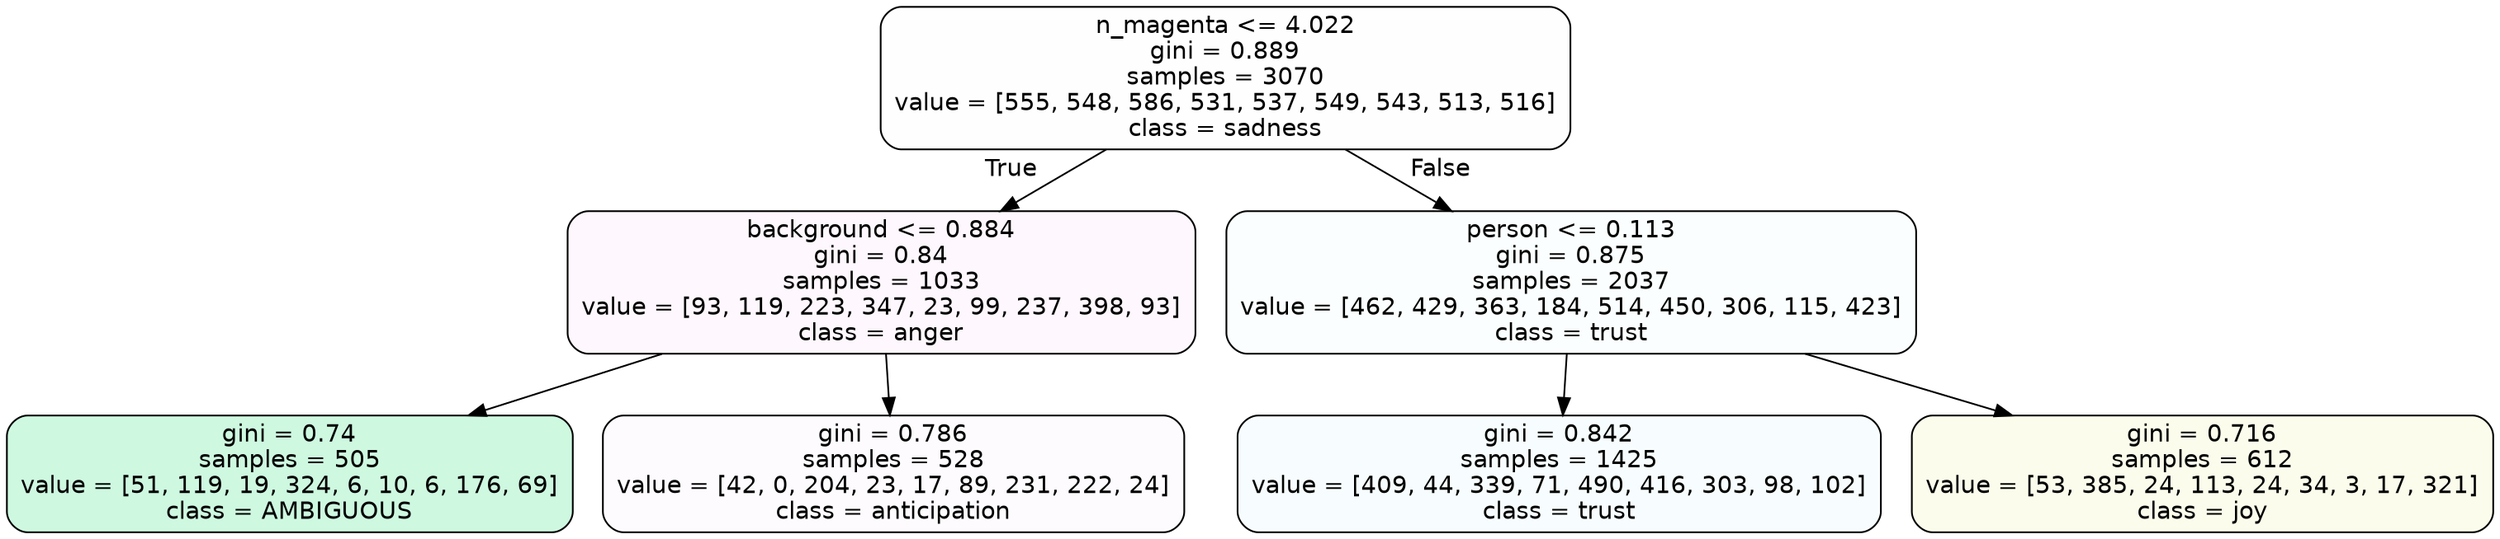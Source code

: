 digraph Tree {
node [shape=box, style="filled, rounded", color="black", fontname=helvetica] ;
edge [fontname=helvetica] ;
0 [label="n_magenta <= 4.022\ngini = 0.889\nsamples = 3070\nvalue = [555, 548, 586, 531, 537, 549, 543, 513, 516]\nclass = sadness", fillcolor="#64e53902"] ;
1 [label="background <= 0.884\ngini = 0.84\nsamples = 1033\nvalue = [93, 119, 223, 347, 23, 99, 237, 398, 93]\nclass = anger", fillcolor="#e539d70a"] ;
0 -> 1 [labeldistance=2.5, labelangle=45, headlabel="True"] ;
2 [label="gini = 0.74\nsamples = 505\nvalue = [51, 119, 19, 324, 6, 10, 6, 176, 69]\nclass = AMBIGUOUS", fillcolor="#39e5813e"] ;
1 -> 2 ;
3 [label="gini = 0.786\nsamples = 528\nvalue = [42, 0, 204, 23, 17, 89, 231, 222, 24]\nclass = anticipation", fillcolor="#8139e504"] ;
1 -> 3 ;
4 [label="person <= 0.113\ngini = 0.875\nsamples = 2037\nvalue = [462, 429, 363, 184, 514, 450, 306, 115, 423]\nclass = trust", fillcolor="#39d7e505"] ;
0 -> 4 [labeldistance=2.5, labelangle=-45, headlabel="False"] ;
5 [label="gini = 0.842\nsamples = 1425\nvalue = [409, 44, 339, 71, 490, 416, 303, 98, 102]\nclass = trust", fillcolor="#39d7e50a"] ;
4 -> 5 ;
6 [label="gini = 0.716\nsamples = 612\nvalue = [53, 385, 24, 113, 24, 34, 3, 17, 321]\nclass = joy", fillcolor="#d7e53919"] ;
4 -> 6 ;
}